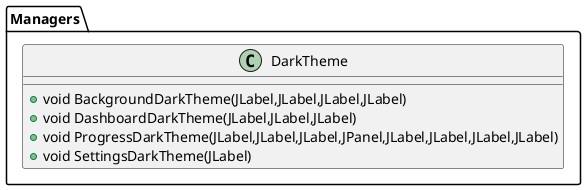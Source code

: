 @startuml
class Managers.DarkTheme {
+ void BackgroundDarkTheme(JLabel,JLabel,JLabel,JLabel)
+ void DashboardDarkTheme(JLabel,JLabel,JLabel)
+ void ProgressDarkTheme(JLabel,JLabel,JLabel,JPanel,JLabel,JLabel,JLabel,JLabel)
+ void SettingsDarkTheme(JLabel)
}

@enduml